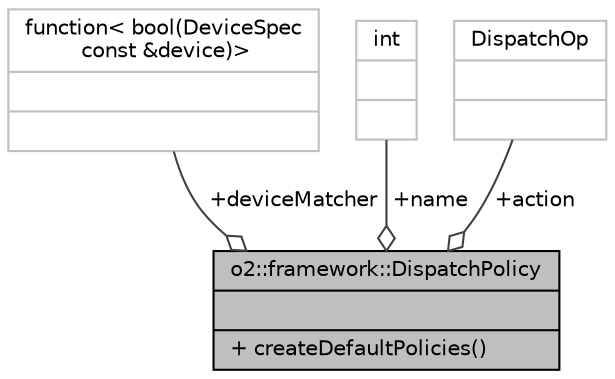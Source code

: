 digraph "o2::framework::DispatchPolicy"
{
 // INTERACTIVE_SVG=YES
  bgcolor="transparent";
  edge [fontname="Helvetica",fontsize="10",labelfontname="Helvetica",labelfontsize="10"];
  node [fontname="Helvetica",fontsize="10",shape=record];
  Node1 [label="{o2::framework::DispatchPolicy\n||+ createDefaultPolicies()\l}",height=0.2,width=0.4,color="black", fillcolor="grey75", style="filled", fontcolor="black"];
  Node2 -> Node1 [color="grey25",fontsize="10",style="solid",label=" +deviceMatcher" ,arrowhead="odiamond",fontname="Helvetica"];
  Node2 [label="{function\< bool(DeviceSpec\l const &device)\>\n||}",height=0.2,width=0.4,color="grey75"];
  Node3 -> Node1 [color="grey25",fontsize="10",style="solid",label=" +name" ,arrowhead="odiamond",fontname="Helvetica"];
  Node3 [label="{int\n||}",height=0.2,width=0.4,color="grey75"];
  Node4 -> Node1 [color="grey25",fontsize="10",style="solid",label=" +action" ,arrowhead="odiamond",fontname="Helvetica"];
  Node4 [label="{DispatchOp\n||}",height=0.2,width=0.4,color="grey75"];
}
